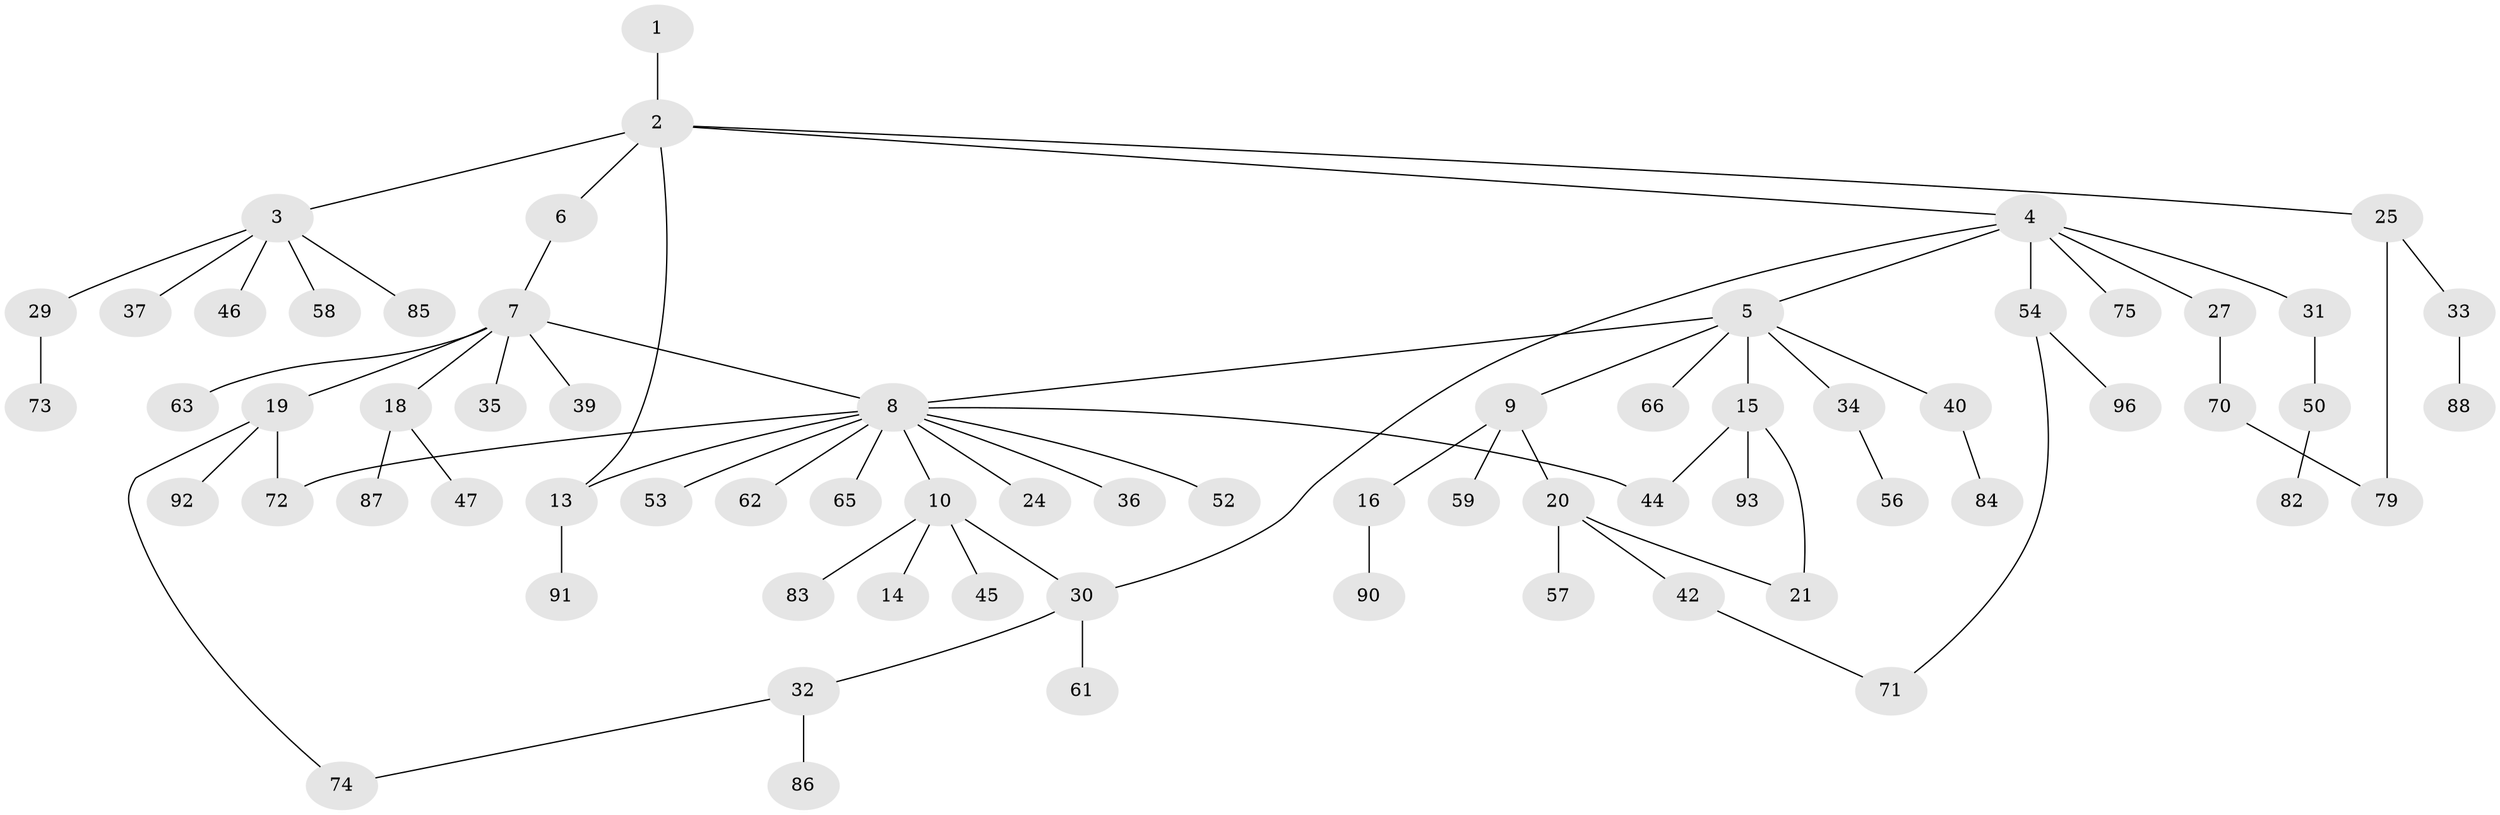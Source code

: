 // original degree distribution, {1: 0.44554455445544555, 6: 0.04950495049504951, 4: 0.0594059405940594, 8: 0.019801980198019802, 2: 0.297029702970297, 5: 0.0297029702970297, 3: 0.09900990099009901}
// Generated by graph-tools (version 1.1) at 2025/41/03/06/25 10:41:30]
// undirected, 69 vertices, 77 edges
graph export_dot {
graph [start="1"]
  node [color=gray90,style=filled];
  1;
  2 [super="+12"];
  3 [super="+26"];
  4 [super="+28"];
  5 [super="+23"];
  6;
  7 [super="+11"];
  8 [super="+17"];
  9 [super="+38"];
  10 [super="+22"];
  13 [super="+89"];
  14 [super="+48"];
  15 [super="+55"];
  16 [super="+81"];
  18 [super="+41"];
  19 [super="+77"];
  20 [super="+68"];
  21;
  24;
  25 [super="+76"];
  27 [super="+51"];
  29;
  30 [super="+67"];
  31 [super="+43"];
  32 [super="+64"];
  33 [super="+78"];
  34 [super="+99"];
  35;
  36;
  37 [super="+49"];
  39;
  40;
  42 [super="+97"];
  44 [super="+100"];
  45;
  46;
  47 [super="+60"];
  50;
  52;
  53;
  54 [super="+69"];
  56;
  57 [super="+80"];
  58;
  59 [super="+101"];
  61;
  62 [super="+94"];
  63;
  65;
  66;
  70;
  71;
  72;
  73 [super="+98"];
  74;
  75;
  79;
  82;
  83;
  84;
  85;
  86 [super="+95"];
  87;
  88;
  90;
  91;
  92;
  93;
  96;
  1 -- 2;
  2 -- 3;
  2 -- 4;
  2 -- 6;
  2 -- 25;
  2 -- 13;
  3 -- 29;
  3 -- 37;
  3 -- 58;
  3 -- 85;
  3 -- 46;
  4 -- 5;
  4 -- 27;
  4 -- 31;
  4 -- 54;
  4 -- 75;
  4 -- 30;
  5 -- 8;
  5 -- 9;
  5 -- 15;
  5 -- 34;
  5 -- 40;
  5 -- 66;
  6 -- 7;
  7 -- 18;
  7 -- 19;
  7 -- 35;
  7 -- 39;
  7 -- 63;
  7 -- 8;
  8 -- 10;
  8 -- 13;
  8 -- 44;
  8 -- 62;
  8 -- 65;
  8 -- 72;
  8 -- 36;
  8 -- 53;
  8 -- 52;
  8 -- 24;
  9 -- 16;
  9 -- 20;
  9 -- 59;
  10 -- 14;
  10 -- 30;
  10 -- 45;
  10 -- 83;
  13 -- 91;
  15 -- 21;
  15 -- 44;
  15 -- 93 [weight=2];
  16 -- 90;
  18 -- 87;
  18 -- 47;
  19 -- 74;
  19 -- 72;
  19 -- 92;
  20 -- 42;
  20 -- 57;
  20 -- 21;
  25 -- 33;
  25 -- 79;
  27 -- 70;
  29 -- 73;
  30 -- 32;
  30 -- 61;
  31 -- 50;
  32 -- 86;
  32 -- 74;
  33 -- 88;
  34 -- 56;
  40 -- 84;
  42 -- 71;
  50 -- 82;
  54 -- 96;
  54 -- 71;
  70 -- 79;
}
